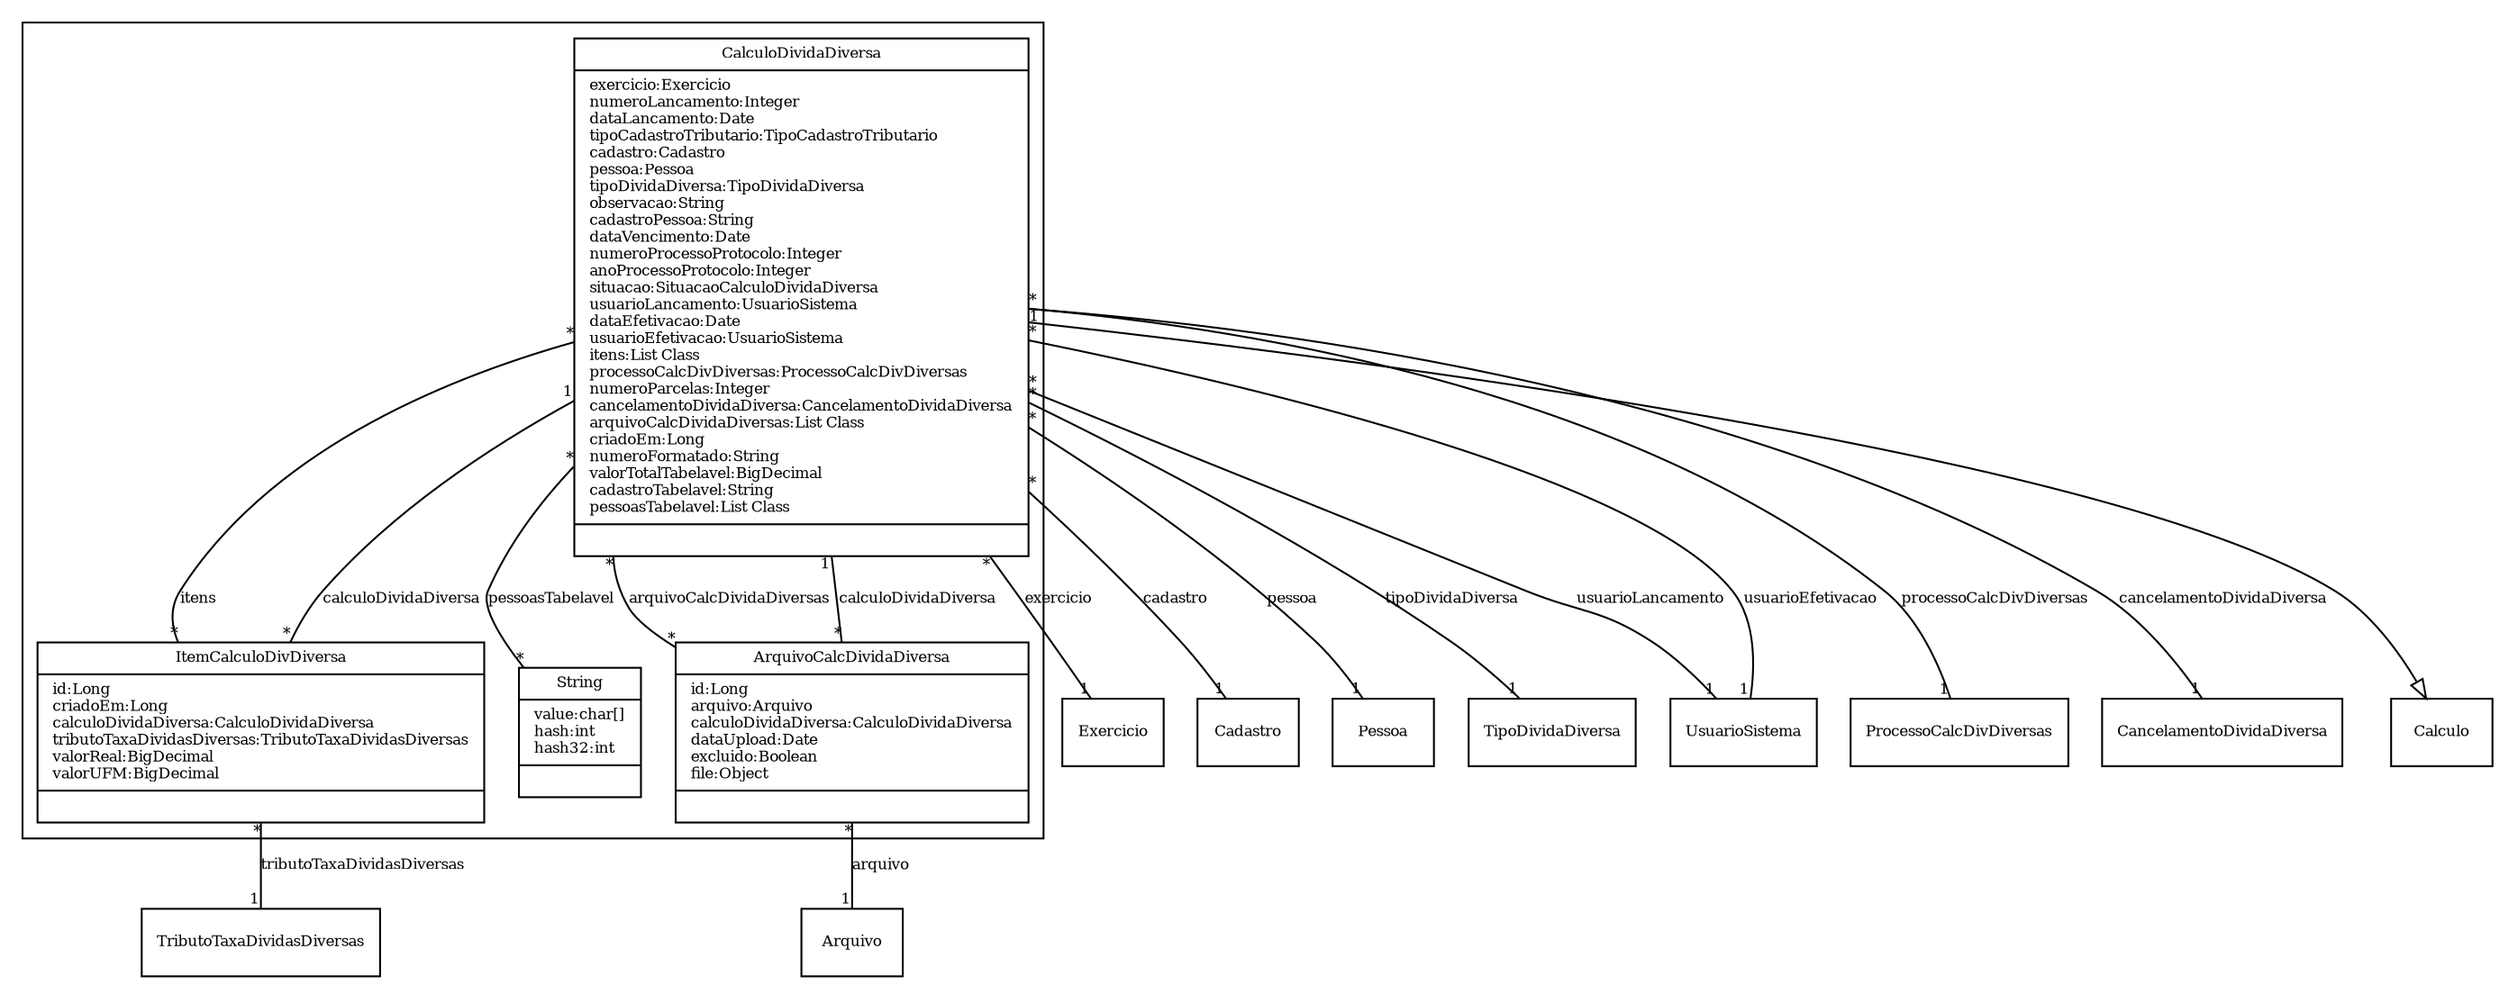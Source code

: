 digraph G{
fontname = "Times-Roman"
fontsize = 8

node [
        fontname = "Times-Roman"
        fontsize = 8
        shape = "record"
]

edge [
        fontname = "Times-Roman"
        fontsize = 8
]

subgraph clusterCANCELAMENTO_DE_DIVIDAS_DIVERSAS
{
CalculoDividaDiversa [label = "{CalculoDividaDiversa|exercicio:Exercicio\lnumeroLancamento:Integer\ldataLancamento:Date\ltipoCadastroTributario:TipoCadastroTributario\lcadastro:Cadastro\lpessoa:Pessoa\ltipoDividaDiversa:TipoDividaDiversa\lobservacao:String\lcadastroPessoa:String\ldataVencimento:Date\lnumeroProcessoProtocolo:Integer\lanoProcessoProtocolo:Integer\lsituacao:SituacaoCalculoDividaDiversa\lusuarioLancamento:UsuarioSistema\ldataEfetivacao:Date\lusuarioEfetivacao:UsuarioSistema\litens:List Class\lprocessoCalcDivDiversas:ProcessoCalcDivDiversas\lnumeroParcelas:Integer\lcancelamentoDividaDiversa:CancelamentoDividaDiversa\larquivoCalcDividaDiversas:List Class\lcriadoEm:Long\lnumeroFormatado:String\lvalorTotalTabelavel:BigDecimal\lcadastroTabelavel:String\lpessoasTabelavel:List Class\l|\l}"]
ItemCalculoDivDiversa [label = "{ItemCalculoDivDiversa|id:Long\lcriadoEm:Long\lcalculoDividaDiversa:CalculoDividaDiversa\ltributoTaxaDividasDiversas:TributoTaxaDividasDiversas\lvalorReal:BigDecimal\lvalorUFM:BigDecimal\l|\l}"]
ArquivoCalcDividaDiversa [label = "{ArquivoCalcDividaDiversa|id:Long\larquivo:Arquivo\lcalculoDividaDiversa:CalculoDividaDiversa\ldataUpload:Date\lexcluido:Boolean\lfile:Object\l|\l}"]
String [label = "{String|value:char[]\lhash:int\lhash32:int\l|\l}"]
}
edge [arrowhead = "none" headlabel = "1" taillabel = "*"] CalculoDividaDiversa -> Exercicio [label = "exercicio"]
edge [arrowhead = "none" headlabel = "1" taillabel = "*"] CalculoDividaDiversa -> Cadastro [label = "cadastro"]
edge [arrowhead = "none" headlabel = "1" taillabel = "*"] CalculoDividaDiversa -> Pessoa [label = "pessoa"]
edge [arrowhead = "none" headlabel = "1" taillabel = "*"] CalculoDividaDiversa -> TipoDividaDiversa [label = "tipoDividaDiversa"]
edge [arrowhead = "none" headlabel = "1" taillabel = "*"] CalculoDividaDiversa -> UsuarioSistema [label = "usuarioLancamento"]
edge [arrowhead = "none" headlabel = "1" taillabel = "*"] CalculoDividaDiversa -> UsuarioSistema [label = "usuarioEfetivacao"]
edge [arrowhead = "none" headlabel = "*" taillabel = "*"] CalculoDividaDiversa -> ItemCalculoDivDiversa [label = "itens"]
edge [arrowhead = "none" headlabel = "1" taillabel = "*"] CalculoDividaDiversa -> ProcessoCalcDivDiversas [label = "processoCalcDivDiversas"]
edge [arrowhead = "none" headlabel = "1" taillabel = "1"] CalculoDividaDiversa -> CancelamentoDividaDiversa [label = "cancelamentoDividaDiversa"]
edge [arrowhead = "none" headlabel = "*" taillabel = "*"] CalculoDividaDiversa -> ArquivoCalcDividaDiversa [label = "arquivoCalcDividaDiversas"]
edge [arrowhead = "none" headlabel = "*" taillabel = "*"] CalculoDividaDiversa -> String [label = "pessoasTabelavel"]
edge [ arrowhead = "empty" headlabel = "" taillabel = ""] CalculoDividaDiversa -> Calculo
edge [arrowhead = "none" headlabel = "1" taillabel = "*"] ItemCalculoDivDiversa -> CalculoDividaDiversa [label = "calculoDividaDiversa"]
edge [arrowhead = "none" headlabel = "1" taillabel = "*"] ItemCalculoDivDiversa -> TributoTaxaDividasDiversas [label = "tributoTaxaDividasDiversas"]
edge [arrowhead = "none" headlabel = "1" taillabel = "*"] ArquivoCalcDividaDiversa -> Arquivo [label = "arquivo"]
edge [arrowhead = "none" headlabel = "1" taillabel = "*"] ArquivoCalcDividaDiversa -> CalculoDividaDiversa [label = "calculoDividaDiversa"]
}
